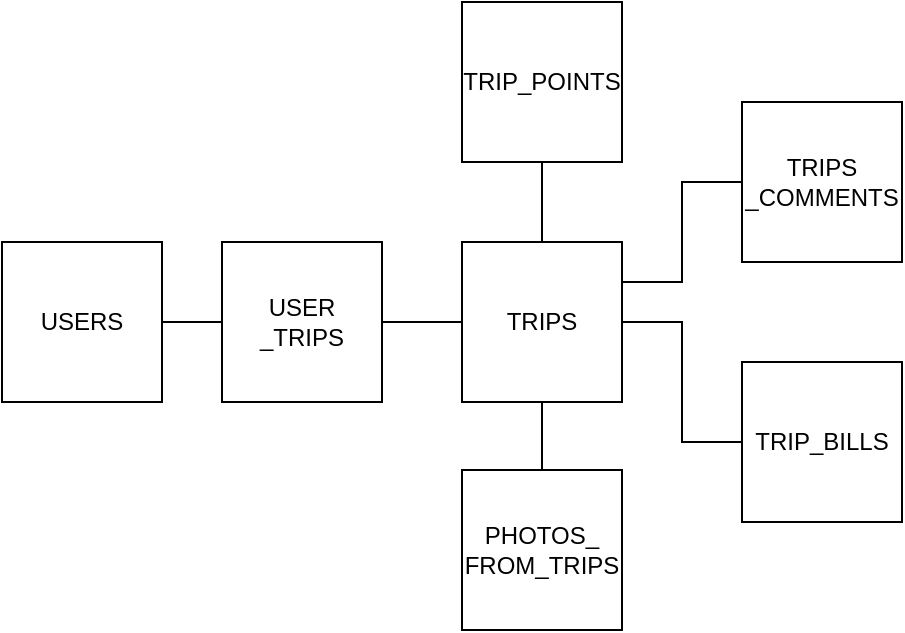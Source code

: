 <mxfile version="22.0.5" type="device">
  <diagram name="Page-1" id="bSMyv144e0k9PvQ0FRKN">
    <mxGraphModel dx="1678" dy="928" grid="1" gridSize="10" guides="1" tooltips="1" connect="1" arrows="1" fold="1" page="1" pageScale="1" pageWidth="1169" pageHeight="827" math="0" shadow="0">
      <root>
        <mxCell id="0" />
        <mxCell id="1" parent="0" />
        <mxCell id="N0WBlQDcbW_fCVqLY_yo-9" style="edgeStyle=orthogonalEdgeStyle;rounded=0;orthogonalLoop=1;jettySize=auto;html=1;exitX=1;exitY=0.5;exitDx=0;exitDy=0;entryX=0;entryY=0.5;entryDx=0;entryDy=0;endArrow=none;endFill=0;" edge="1" parent="1" source="N0WBlQDcbW_fCVqLY_yo-2" target="N0WBlQDcbW_fCVqLY_yo-8">
          <mxGeometry relative="1" as="geometry" />
        </mxCell>
        <mxCell id="N0WBlQDcbW_fCVqLY_yo-2" value="USERS" style="whiteSpace=wrap;html=1;aspect=fixed;" vertex="1" parent="1">
          <mxGeometry x="360" y="376" width="80" height="80" as="geometry" />
        </mxCell>
        <mxCell id="N0WBlQDcbW_fCVqLY_yo-11" style="edgeStyle=orthogonalEdgeStyle;rounded=0;orthogonalLoop=1;jettySize=auto;html=1;exitX=0.5;exitY=0;exitDx=0;exitDy=0;entryX=0.5;entryY=1;entryDx=0;entryDy=0;endArrow=none;endFill=0;" edge="1" parent="1" source="N0WBlQDcbW_fCVqLY_yo-3" target="N0WBlQDcbW_fCVqLY_yo-4">
          <mxGeometry relative="1" as="geometry" />
        </mxCell>
        <mxCell id="N0WBlQDcbW_fCVqLY_yo-12" style="edgeStyle=orthogonalEdgeStyle;rounded=0;orthogonalLoop=1;jettySize=auto;html=1;exitX=1;exitY=0.25;exitDx=0;exitDy=0;entryX=0;entryY=0.5;entryDx=0;entryDy=0;endArrow=none;endFill=0;" edge="1" parent="1" source="N0WBlQDcbW_fCVqLY_yo-3" target="N0WBlQDcbW_fCVqLY_yo-6">
          <mxGeometry relative="1" as="geometry" />
        </mxCell>
        <mxCell id="N0WBlQDcbW_fCVqLY_yo-13" style="edgeStyle=orthogonalEdgeStyle;rounded=0;orthogonalLoop=1;jettySize=auto;html=1;exitX=1;exitY=0.5;exitDx=0;exitDy=0;entryX=0;entryY=0.5;entryDx=0;entryDy=0;endArrow=none;endFill=0;" edge="1" parent="1" source="N0WBlQDcbW_fCVqLY_yo-3" target="N0WBlQDcbW_fCVqLY_yo-7">
          <mxGeometry relative="1" as="geometry" />
        </mxCell>
        <mxCell id="N0WBlQDcbW_fCVqLY_yo-14" style="edgeStyle=orthogonalEdgeStyle;rounded=0;orthogonalLoop=1;jettySize=auto;html=1;exitX=0.5;exitY=1;exitDx=0;exitDy=0;entryX=0.5;entryY=0;entryDx=0;entryDy=0;endArrow=none;endFill=0;" edge="1" parent="1" source="N0WBlQDcbW_fCVqLY_yo-3" target="N0WBlQDcbW_fCVqLY_yo-5">
          <mxGeometry relative="1" as="geometry" />
        </mxCell>
        <mxCell id="N0WBlQDcbW_fCVqLY_yo-3" value="TRIPS" style="whiteSpace=wrap;html=1;aspect=fixed;" vertex="1" parent="1">
          <mxGeometry x="590" y="376" width="80" height="80" as="geometry" />
        </mxCell>
        <mxCell id="N0WBlQDcbW_fCVqLY_yo-4" value="TRIP_POINTS" style="whiteSpace=wrap;html=1;aspect=fixed;" vertex="1" parent="1">
          <mxGeometry x="590" y="256" width="80" height="80" as="geometry" />
        </mxCell>
        <mxCell id="N0WBlQDcbW_fCVqLY_yo-5" value="PHOTOS_&lt;br&gt;FROM_TRIPS" style="whiteSpace=wrap;html=1;aspect=fixed;" vertex="1" parent="1">
          <mxGeometry x="590" y="490" width="80" height="80" as="geometry" />
        </mxCell>
        <mxCell id="N0WBlQDcbW_fCVqLY_yo-6" value="TRIPS&lt;br&gt;_COMMENTS" style="whiteSpace=wrap;html=1;aspect=fixed;" vertex="1" parent="1">
          <mxGeometry x="730" y="306" width="80" height="80" as="geometry" />
        </mxCell>
        <mxCell id="N0WBlQDcbW_fCVqLY_yo-7" value="TRIP_BILLS" style="whiteSpace=wrap;html=1;aspect=fixed;" vertex="1" parent="1">
          <mxGeometry x="730" y="436" width="80" height="80" as="geometry" />
        </mxCell>
        <mxCell id="N0WBlQDcbW_fCVqLY_yo-10" style="edgeStyle=orthogonalEdgeStyle;rounded=0;orthogonalLoop=1;jettySize=auto;html=1;exitX=1;exitY=0.5;exitDx=0;exitDy=0;entryX=0;entryY=0.5;entryDx=0;entryDy=0;endArrow=none;endFill=0;" edge="1" parent="1" source="N0WBlQDcbW_fCVqLY_yo-8" target="N0WBlQDcbW_fCVqLY_yo-3">
          <mxGeometry relative="1" as="geometry" />
        </mxCell>
        <mxCell id="N0WBlQDcbW_fCVqLY_yo-8" value="USER&lt;br&gt;_TRIPS" style="whiteSpace=wrap;html=1;aspect=fixed;" vertex="1" parent="1">
          <mxGeometry x="470" y="376" width="80" height="80" as="geometry" />
        </mxCell>
      </root>
    </mxGraphModel>
  </diagram>
</mxfile>

